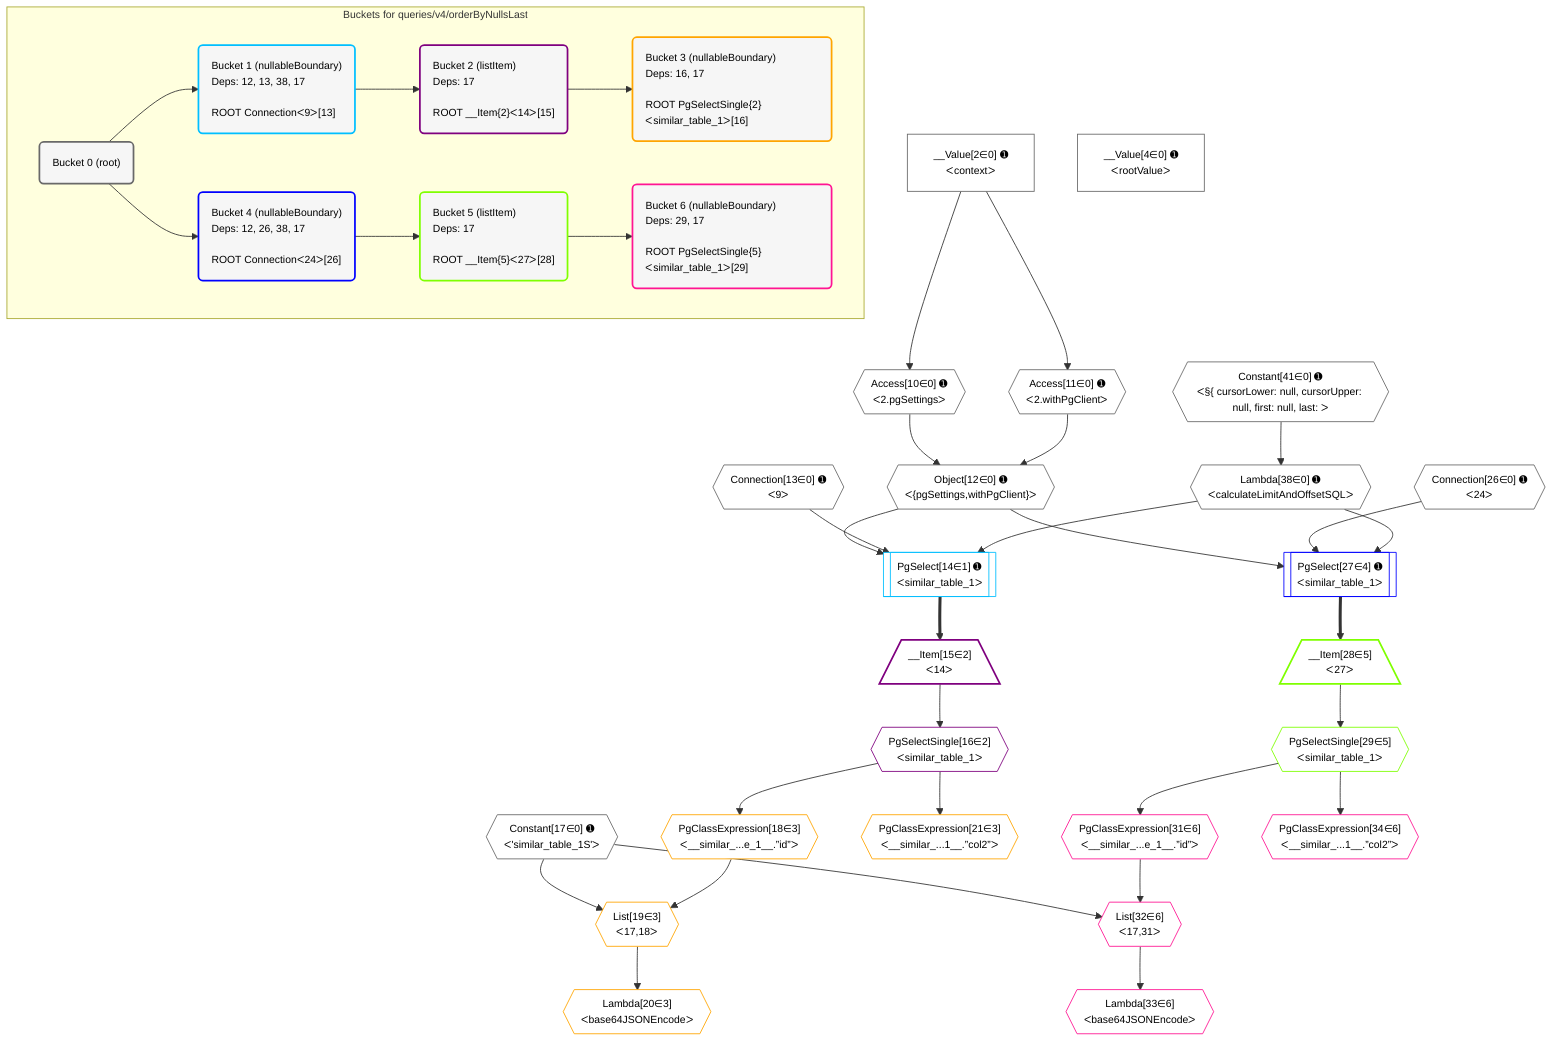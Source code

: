 %%{init: {'themeVariables': { 'fontSize': '12px'}}}%%
graph TD
    classDef path fill:#eee,stroke:#000,color:#000
    classDef plan fill:#fff,stroke-width:1px,color:#000
    classDef itemplan fill:#fff,stroke-width:2px,color:#000
    classDef unbatchedplan fill:#dff,stroke-width:1px,color:#000
    classDef sideeffectplan fill:#fcc,stroke-width:2px,color:#000
    classDef bucket fill:#f6f6f6,color:#000,stroke-width:2px,text-align:left


    %% plan dependencies
    Object12{{"Object[12∈0] ➊<br />ᐸ{pgSettings,withPgClient}ᐳ"}}:::plan
    Access10{{"Access[10∈0] ➊<br />ᐸ2.pgSettingsᐳ"}}:::plan
    Access11{{"Access[11∈0] ➊<br />ᐸ2.withPgClientᐳ"}}:::plan
    Access10 & Access11 --> Object12
    __Value2["__Value[2∈0] ➊<br />ᐸcontextᐳ"]:::plan
    __Value2 --> Access10
    __Value2 --> Access11
    Lambda38{{"Lambda[38∈0] ➊<br />ᐸcalculateLimitAndOffsetSQLᐳ"}}:::plan
    Constant41{{"Constant[41∈0] ➊<br />ᐸ§{ cursorLower: null, cursorUpper: null, first: null, last: ᐳ"}}:::plan
    Constant41 --> Lambda38
    __Value4["__Value[4∈0] ➊<br />ᐸrootValueᐳ"]:::plan
    Connection13{{"Connection[13∈0] ➊<br />ᐸ9ᐳ"}}:::plan
    Constant17{{"Constant[17∈0] ➊<br />ᐸ'similar_table_1S'ᐳ"}}:::plan
    Connection26{{"Connection[26∈0] ➊<br />ᐸ24ᐳ"}}:::plan
    PgSelect14[["PgSelect[14∈1] ➊<br />ᐸsimilar_table_1ᐳ"]]:::plan
    Object12 & Connection13 & Lambda38 --> PgSelect14
    __Item15[/"__Item[15∈2]<br />ᐸ14ᐳ"\]:::itemplan
    PgSelect14 ==> __Item15
    PgSelectSingle16{{"PgSelectSingle[16∈2]<br />ᐸsimilar_table_1ᐳ"}}:::plan
    __Item15 --> PgSelectSingle16
    List19{{"List[19∈3]<br />ᐸ17,18ᐳ"}}:::plan
    PgClassExpression18{{"PgClassExpression[18∈3]<br />ᐸ__similar_...e_1__.”id”ᐳ"}}:::plan
    Constant17 & PgClassExpression18 --> List19
    PgSelectSingle16 --> PgClassExpression18
    Lambda20{{"Lambda[20∈3]<br />ᐸbase64JSONEncodeᐳ"}}:::plan
    List19 --> Lambda20
    PgClassExpression21{{"PgClassExpression[21∈3]<br />ᐸ__similar_...1__.”col2”ᐳ"}}:::plan
    PgSelectSingle16 --> PgClassExpression21
    PgSelect27[["PgSelect[27∈4] ➊<br />ᐸsimilar_table_1ᐳ"]]:::plan
    Object12 & Connection26 & Lambda38 --> PgSelect27
    __Item28[/"__Item[28∈5]<br />ᐸ27ᐳ"\]:::itemplan
    PgSelect27 ==> __Item28
    PgSelectSingle29{{"PgSelectSingle[29∈5]<br />ᐸsimilar_table_1ᐳ"}}:::plan
    __Item28 --> PgSelectSingle29
    List32{{"List[32∈6]<br />ᐸ17,31ᐳ"}}:::plan
    PgClassExpression31{{"PgClassExpression[31∈6]<br />ᐸ__similar_...e_1__.”id”ᐳ"}}:::plan
    Constant17 & PgClassExpression31 --> List32
    PgSelectSingle29 --> PgClassExpression31
    Lambda33{{"Lambda[33∈6]<br />ᐸbase64JSONEncodeᐳ"}}:::plan
    List32 --> Lambda33
    PgClassExpression34{{"PgClassExpression[34∈6]<br />ᐸ__similar_...1__.”col2”ᐳ"}}:::plan
    PgSelectSingle29 --> PgClassExpression34

    %% define steps

    subgraph "Buckets for queries/v4/orderByNullsLast"
    Bucket0("Bucket 0 (root)"):::bucket
    classDef bucket0 stroke:#696969
    class Bucket0,__Value2,__Value4,Access10,Access11,Object12,Connection13,Constant17,Connection26,Lambda38,Constant41 bucket0
    Bucket1("Bucket 1 (nullableBoundary)<br />Deps: 12, 13, 38, 17<br /><br />ROOT Connectionᐸ9ᐳ[13]"):::bucket
    classDef bucket1 stroke:#00bfff
    class Bucket1,PgSelect14 bucket1
    Bucket2("Bucket 2 (listItem)<br />Deps: 17<br /><br />ROOT __Item{2}ᐸ14ᐳ[15]"):::bucket
    classDef bucket2 stroke:#7f007f
    class Bucket2,__Item15,PgSelectSingle16 bucket2
    Bucket3("Bucket 3 (nullableBoundary)<br />Deps: 16, 17<br /><br />ROOT PgSelectSingle{2}ᐸsimilar_table_1ᐳ[16]"):::bucket
    classDef bucket3 stroke:#ffa500
    class Bucket3,PgClassExpression18,List19,Lambda20,PgClassExpression21 bucket3
    Bucket4("Bucket 4 (nullableBoundary)<br />Deps: 12, 26, 38, 17<br /><br />ROOT Connectionᐸ24ᐳ[26]"):::bucket
    classDef bucket4 stroke:#0000ff
    class Bucket4,PgSelect27 bucket4
    Bucket5("Bucket 5 (listItem)<br />Deps: 17<br /><br />ROOT __Item{5}ᐸ27ᐳ[28]"):::bucket
    classDef bucket5 stroke:#7fff00
    class Bucket5,__Item28,PgSelectSingle29 bucket5
    Bucket6("Bucket 6 (nullableBoundary)<br />Deps: 29, 17<br /><br />ROOT PgSelectSingle{5}ᐸsimilar_table_1ᐳ[29]"):::bucket
    classDef bucket6 stroke:#ff1493
    class Bucket6,PgClassExpression31,List32,Lambda33,PgClassExpression34 bucket6
    Bucket0 --> Bucket1 & Bucket4
    Bucket1 --> Bucket2
    Bucket2 --> Bucket3
    Bucket4 --> Bucket5
    Bucket5 --> Bucket6
    end